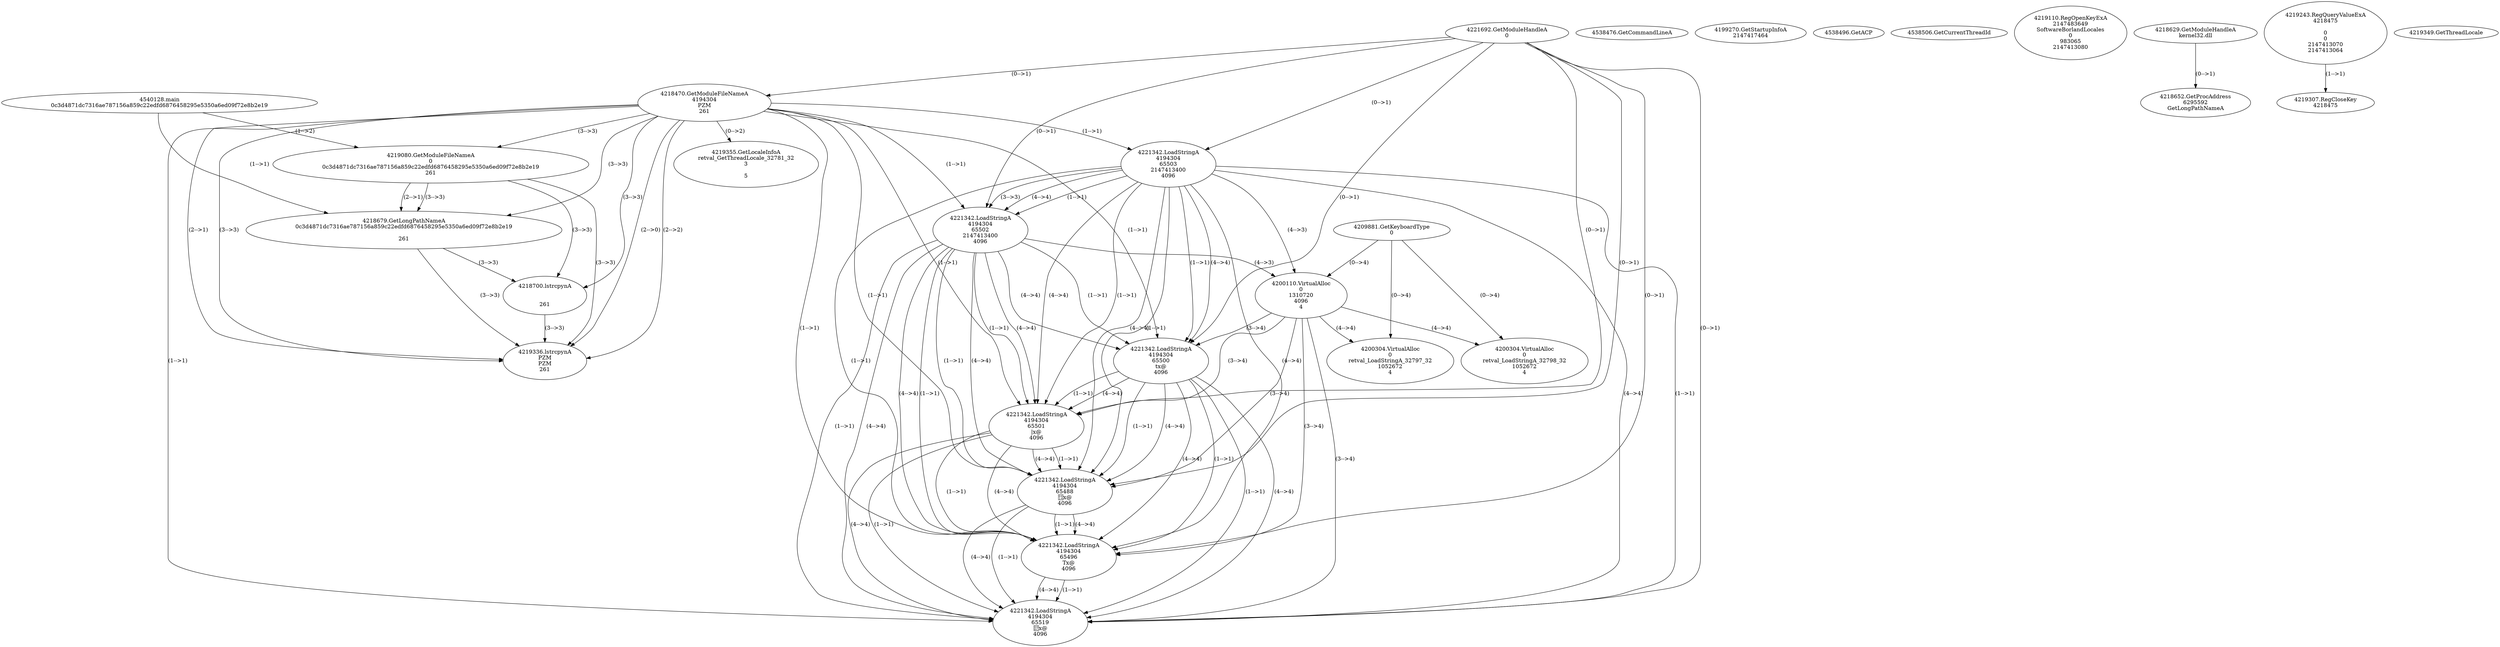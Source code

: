 // Global SCDG with merge call
digraph {
	0 [label="4540128.main
0c3d4871dc7316ae787156a859c22edfd6876458295e5350a6ed09f72e8b2e19"]
	1 [label="4221692.GetModuleHandleA
0"]
	2 [label="4209881.GetKeyboardType
0"]
	3 [label="4538476.GetCommandLineA
"]
	4 [label="4199270.GetStartupInfoA
2147417464"]
	5 [label="4538496.GetACP
"]
	6 [label="4538506.GetCurrentThreadId
"]
	7 [label="4218470.GetModuleFileNameA
4194304
PZM
261"]
	1 -> 7 [label="(0-->1)"]
	8 [label="4219080.GetModuleFileNameA
0
0c3d4871dc7316ae787156a859c22edfd6876458295e5350a6ed09f72e8b2e19
261"]
	0 -> 8 [label="(1-->2)"]
	7 -> 8 [label="(3-->3)"]
	9 [label="4219110.RegOpenKeyExA
2147483649
Software\Borland\Locales
0
983065
2147413080"]
	10 [label="4218629.GetModuleHandleA
kernel32.dll"]
	11 [label="4218652.GetProcAddress
6295592
GetLongPathNameA"]
	10 -> 11 [label="(0-->1)"]
	12 [label="4218679.GetLongPathNameA
0c3d4871dc7316ae787156a859c22edfd6876458295e5350a6ed09f72e8b2e19

261"]
	0 -> 12 [label="(1-->1)"]
	8 -> 12 [label="(2-->1)"]
	7 -> 12 [label="(3-->3)"]
	8 -> 12 [label="(3-->3)"]
	13 [label="4218700.lstrcpynA


261"]
	7 -> 13 [label="(3-->3)"]
	8 -> 13 [label="(3-->3)"]
	12 -> 13 [label="(3-->3)"]
	14 [label="4219243.RegQueryValueExA
4218475

0
0
2147413070
2147413064"]
	15 [label="4219307.RegCloseKey
4218475"]
	14 -> 15 [label="(1-->1)"]
	16 [label="4219336.lstrcpynA
PZM
PZM
261"]
	7 -> 16 [label="(2-->1)"]
	7 -> 16 [label="(2-->2)"]
	7 -> 16 [label="(3-->3)"]
	8 -> 16 [label="(3-->3)"]
	12 -> 16 [label="(3-->3)"]
	13 -> 16 [label="(3-->3)"]
	7 -> 16 [label="(2-->0)"]
	17 [label="4219349.GetThreadLocale
"]
	18 [label="4219355.GetLocaleInfoA
retval_GetThreadLocale_32781_32
3

5"]
	7 -> 18 [label="(0-->2)"]
	19 [label="4221342.LoadStringA
4194304
65503
2147413400
4096"]
	1 -> 19 [label="(0-->1)"]
	7 -> 19 [label="(1-->1)"]
	20 [label="4221342.LoadStringA
4194304
65502
2147413400
4096"]
	1 -> 20 [label="(0-->1)"]
	7 -> 20 [label="(1-->1)"]
	19 -> 20 [label="(1-->1)"]
	19 -> 20 [label="(3-->3)"]
	19 -> 20 [label="(4-->4)"]
	21 [label="4200110.VirtualAlloc
0
1310720
4096
4"]
	19 -> 21 [label="(4-->3)"]
	20 -> 21 [label="(4-->3)"]
	2 -> 21 [label="(0-->4)"]
	22 [label="4221342.LoadStringA
4194304
65500
tx@
4096"]
	1 -> 22 [label="(0-->1)"]
	7 -> 22 [label="(1-->1)"]
	19 -> 22 [label="(1-->1)"]
	20 -> 22 [label="(1-->1)"]
	19 -> 22 [label="(4-->4)"]
	20 -> 22 [label="(4-->4)"]
	21 -> 22 [label="(3-->4)"]
	23 [label="4221342.LoadStringA
4194304
65501
|x@
4096"]
	1 -> 23 [label="(0-->1)"]
	7 -> 23 [label="(1-->1)"]
	19 -> 23 [label="(1-->1)"]
	20 -> 23 [label="(1-->1)"]
	22 -> 23 [label="(1-->1)"]
	19 -> 23 [label="(4-->4)"]
	20 -> 23 [label="(4-->4)"]
	21 -> 23 [label="(3-->4)"]
	22 -> 23 [label="(4-->4)"]
	24 [label="4221342.LoadStringA
4194304
65488
x@
4096"]
	1 -> 24 [label="(0-->1)"]
	7 -> 24 [label="(1-->1)"]
	19 -> 24 [label="(1-->1)"]
	20 -> 24 [label="(1-->1)"]
	22 -> 24 [label="(1-->1)"]
	23 -> 24 [label="(1-->1)"]
	19 -> 24 [label="(4-->4)"]
	20 -> 24 [label="(4-->4)"]
	21 -> 24 [label="(3-->4)"]
	22 -> 24 [label="(4-->4)"]
	23 -> 24 [label="(4-->4)"]
	25 [label="4221342.LoadStringA
4194304
65496
Tx@
4096"]
	1 -> 25 [label="(0-->1)"]
	7 -> 25 [label="(1-->1)"]
	19 -> 25 [label="(1-->1)"]
	20 -> 25 [label="(1-->1)"]
	22 -> 25 [label="(1-->1)"]
	23 -> 25 [label="(1-->1)"]
	24 -> 25 [label="(1-->1)"]
	19 -> 25 [label="(4-->4)"]
	20 -> 25 [label="(4-->4)"]
	21 -> 25 [label="(3-->4)"]
	22 -> 25 [label="(4-->4)"]
	23 -> 25 [label="(4-->4)"]
	24 -> 25 [label="(4-->4)"]
	26 [label="4200304.VirtualAlloc
0
retval_LoadStringA_32797_32
1052672
4"]
	2 -> 26 [label="(0-->4)"]
	21 -> 26 [label="(4-->4)"]
	27 [label="4221342.LoadStringA
4194304
65519
x@
4096"]
	1 -> 27 [label="(0-->1)"]
	7 -> 27 [label="(1-->1)"]
	19 -> 27 [label="(1-->1)"]
	20 -> 27 [label="(1-->1)"]
	22 -> 27 [label="(1-->1)"]
	23 -> 27 [label="(1-->1)"]
	24 -> 27 [label="(1-->1)"]
	25 -> 27 [label="(1-->1)"]
	19 -> 27 [label="(4-->4)"]
	20 -> 27 [label="(4-->4)"]
	21 -> 27 [label="(3-->4)"]
	22 -> 27 [label="(4-->4)"]
	23 -> 27 [label="(4-->4)"]
	24 -> 27 [label="(4-->4)"]
	25 -> 27 [label="(4-->4)"]
	28 [label="4200304.VirtualAlloc
0
retval_LoadStringA_32798_32
1052672
4"]
	2 -> 28 [label="(0-->4)"]
	21 -> 28 [label="(4-->4)"]
}

